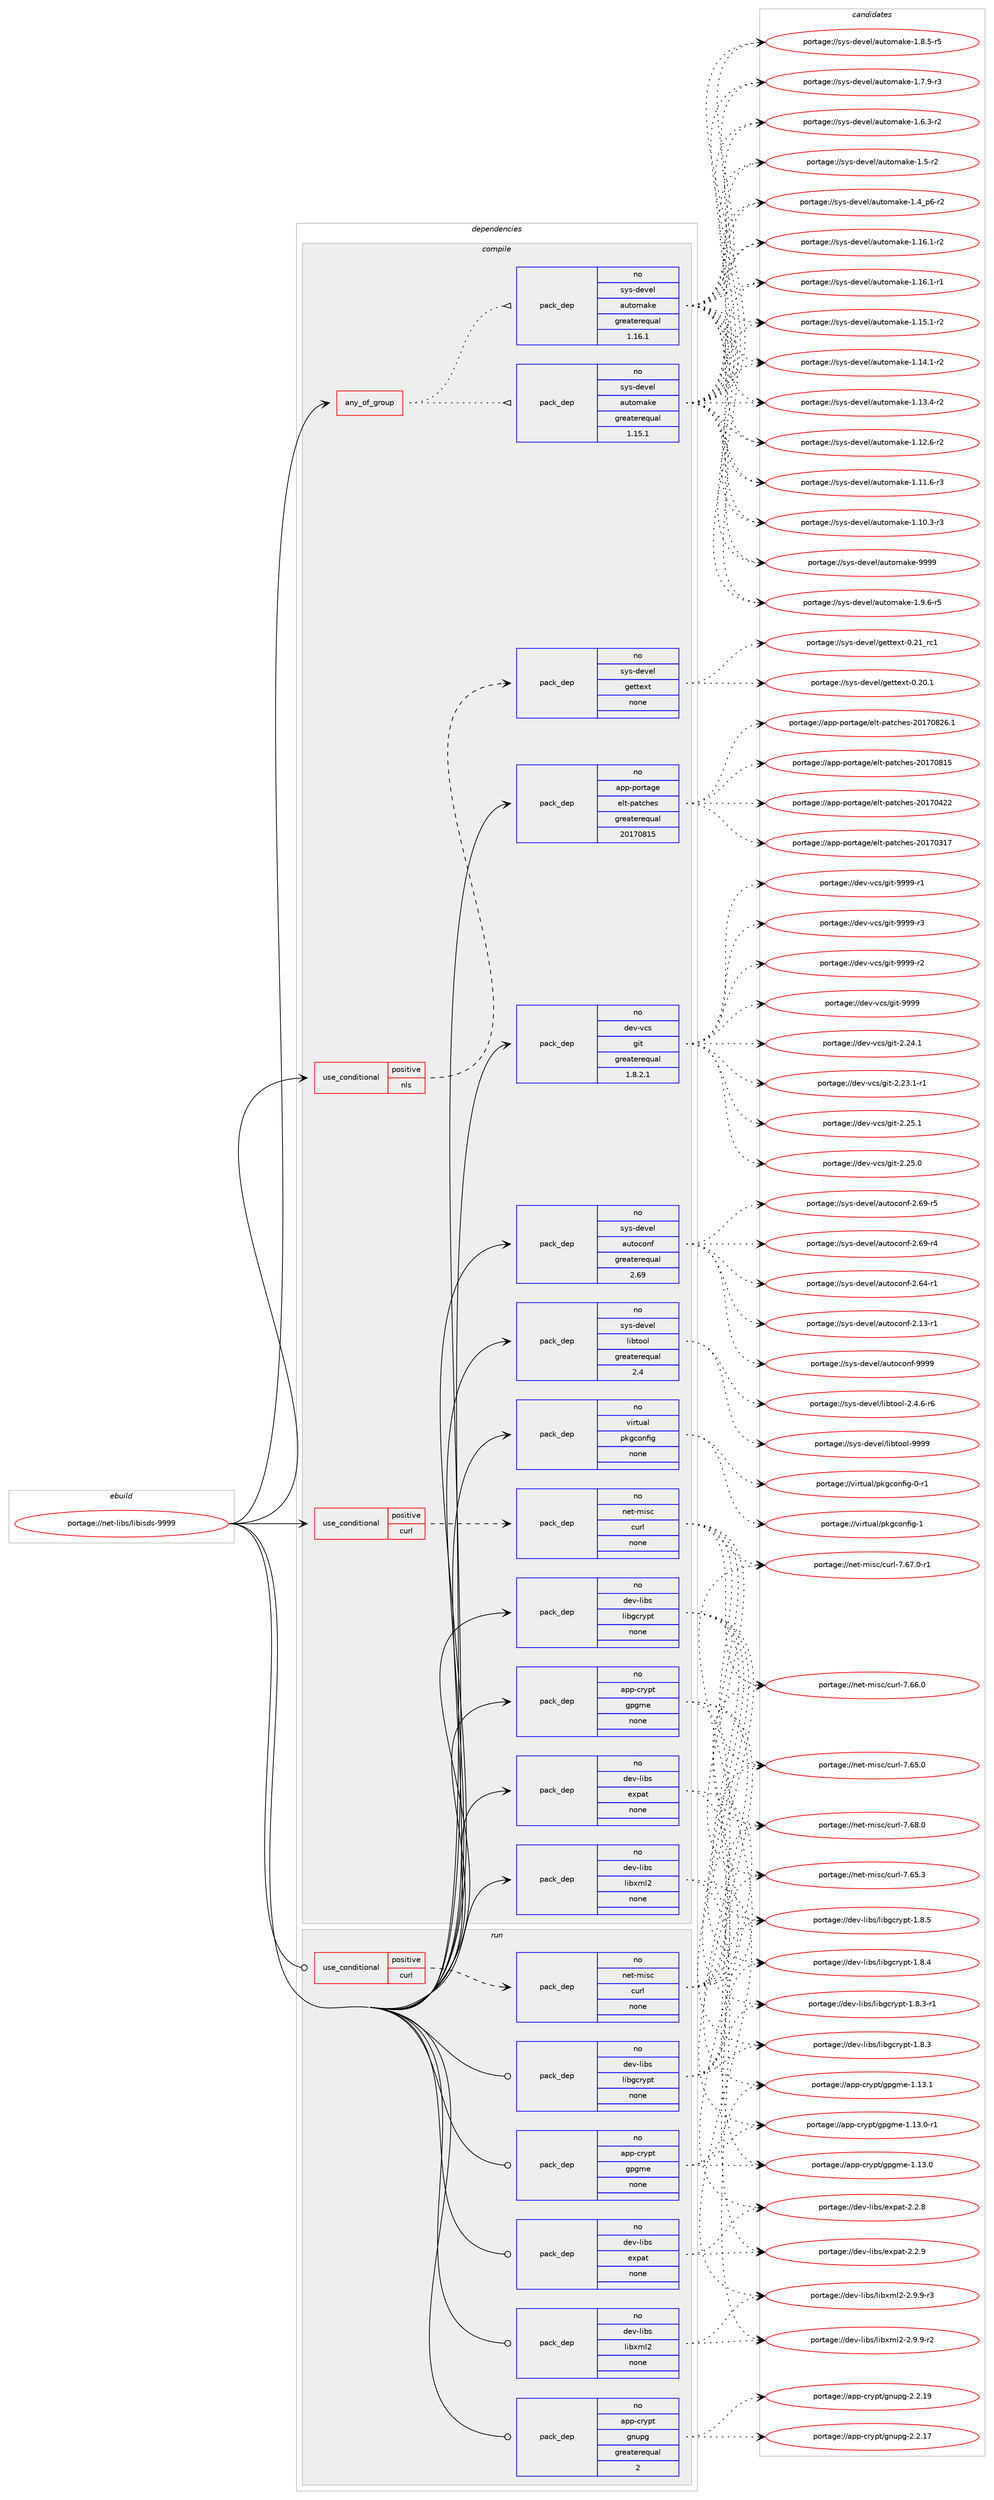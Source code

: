 digraph prolog {

# *************
# Graph options
# *************

newrank=true;
concentrate=true;
compound=true;
graph [rankdir=LR,fontname=Helvetica,fontsize=10,ranksep=1.5];#, ranksep=2.5, nodesep=0.2];
edge  [arrowhead=vee];
node  [fontname=Helvetica,fontsize=10];

# **********
# The ebuild
# **********

subgraph cluster_leftcol {
color=gray;
rank=same;
label=<<i>ebuild</i>>;
id [label="portage://net-libs/libisds-9999", color=red, width=4, href="../net-libs/libisds-9999.svg"];
}

# ****************
# The dependencies
# ****************

subgraph cluster_midcol {
color=gray;
label=<<i>dependencies</i>>;
subgraph cluster_compile {
fillcolor="#eeeeee";
style=filled;
label=<<i>compile</i>>;
subgraph any1589 {
dependency88542 [label=<<TABLE BORDER="0" CELLBORDER="1" CELLSPACING="0" CELLPADDING="4"><TR><TD CELLPADDING="10">any_of_group</TD></TR></TABLE>>, shape=none, color=red];subgraph pack67523 {
dependency88543 [label=<<TABLE BORDER="0" CELLBORDER="1" CELLSPACING="0" CELLPADDING="4" WIDTH="220"><TR><TD ROWSPAN="6" CELLPADDING="30">pack_dep</TD></TR><TR><TD WIDTH="110">no</TD></TR><TR><TD>sys-devel</TD></TR><TR><TD>automake</TD></TR><TR><TD>greaterequal</TD></TR><TR><TD>1.16.1</TD></TR></TABLE>>, shape=none, color=blue];
}
dependency88542:e -> dependency88543:w [weight=20,style="dotted",arrowhead="oinv"];
subgraph pack67524 {
dependency88544 [label=<<TABLE BORDER="0" CELLBORDER="1" CELLSPACING="0" CELLPADDING="4" WIDTH="220"><TR><TD ROWSPAN="6" CELLPADDING="30">pack_dep</TD></TR><TR><TD WIDTH="110">no</TD></TR><TR><TD>sys-devel</TD></TR><TR><TD>automake</TD></TR><TR><TD>greaterequal</TD></TR><TR><TD>1.15.1</TD></TR></TABLE>>, shape=none, color=blue];
}
dependency88542:e -> dependency88544:w [weight=20,style="dotted",arrowhead="oinv"];
}
id:e -> dependency88542:w [weight=20,style="solid",arrowhead="vee"];
subgraph cond19355 {
dependency88545 [label=<<TABLE BORDER="0" CELLBORDER="1" CELLSPACING="0" CELLPADDING="4"><TR><TD ROWSPAN="3" CELLPADDING="10">use_conditional</TD></TR><TR><TD>positive</TD></TR><TR><TD>curl</TD></TR></TABLE>>, shape=none, color=red];
subgraph pack67525 {
dependency88546 [label=<<TABLE BORDER="0" CELLBORDER="1" CELLSPACING="0" CELLPADDING="4" WIDTH="220"><TR><TD ROWSPAN="6" CELLPADDING="30">pack_dep</TD></TR><TR><TD WIDTH="110">no</TD></TR><TR><TD>net-misc</TD></TR><TR><TD>curl</TD></TR><TR><TD>none</TD></TR><TR><TD></TD></TR></TABLE>>, shape=none, color=blue];
}
dependency88545:e -> dependency88546:w [weight=20,style="dashed",arrowhead="vee"];
}
id:e -> dependency88545:w [weight=20,style="solid",arrowhead="vee"];
subgraph cond19356 {
dependency88547 [label=<<TABLE BORDER="0" CELLBORDER="1" CELLSPACING="0" CELLPADDING="4"><TR><TD ROWSPAN="3" CELLPADDING="10">use_conditional</TD></TR><TR><TD>positive</TD></TR><TR><TD>nls</TD></TR></TABLE>>, shape=none, color=red];
subgraph pack67526 {
dependency88548 [label=<<TABLE BORDER="0" CELLBORDER="1" CELLSPACING="0" CELLPADDING="4" WIDTH="220"><TR><TD ROWSPAN="6" CELLPADDING="30">pack_dep</TD></TR><TR><TD WIDTH="110">no</TD></TR><TR><TD>sys-devel</TD></TR><TR><TD>gettext</TD></TR><TR><TD>none</TD></TR><TR><TD></TD></TR></TABLE>>, shape=none, color=blue];
}
dependency88547:e -> dependency88548:w [weight=20,style="dashed",arrowhead="vee"];
}
id:e -> dependency88547:w [weight=20,style="solid",arrowhead="vee"];
subgraph pack67527 {
dependency88549 [label=<<TABLE BORDER="0" CELLBORDER="1" CELLSPACING="0" CELLPADDING="4" WIDTH="220"><TR><TD ROWSPAN="6" CELLPADDING="30">pack_dep</TD></TR><TR><TD WIDTH="110">no</TD></TR><TR><TD>app-crypt</TD></TR><TR><TD>gpgme</TD></TR><TR><TD>none</TD></TR><TR><TD></TD></TR></TABLE>>, shape=none, color=blue];
}
id:e -> dependency88549:w [weight=20,style="solid",arrowhead="vee"];
subgraph pack67528 {
dependency88550 [label=<<TABLE BORDER="0" CELLBORDER="1" CELLSPACING="0" CELLPADDING="4" WIDTH="220"><TR><TD ROWSPAN="6" CELLPADDING="30">pack_dep</TD></TR><TR><TD WIDTH="110">no</TD></TR><TR><TD>app-portage</TD></TR><TR><TD>elt-patches</TD></TR><TR><TD>greaterequal</TD></TR><TR><TD>20170815</TD></TR></TABLE>>, shape=none, color=blue];
}
id:e -> dependency88550:w [weight=20,style="solid",arrowhead="vee"];
subgraph pack67529 {
dependency88551 [label=<<TABLE BORDER="0" CELLBORDER="1" CELLSPACING="0" CELLPADDING="4" WIDTH="220"><TR><TD ROWSPAN="6" CELLPADDING="30">pack_dep</TD></TR><TR><TD WIDTH="110">no</TD></TR><TR><TD>dev-libs</TD></TR><TR><TD>expat</TD></TR><TR><TD>none</TD></TR><TR><TD></TD></TR></TABLE>>, shape=none, color=blue];
}
id:e -> dependency88551:w [weight=20,style="solid",arrowhead="vee"];
subgraph pack67530 {
dependency88552 [label=<<TABLE BORDER="0" CELLBORDER="1" CELLSPACING="0" CELLPADDING="4" WIDTH="220"><TR><TD ROWSPAN="6" CELLPADDING="30">pack_dep</TD></TR><TR><TD WIDTH="110">no</TD></TR><TR><TD>dev-libs</TD></TR><TR><TD>libgcrypt</TD></TR><TR><TD>none</TD></TR><TR><TD></TD></TR></TABLE>>, shape=none, color=blue];
}
id:e -> dependency88552:w [weight=20,style="solid",arrowhead="vee"];
subgraph pack67531 {
dependency88553 [label=<<TABLE BORDER="0" CELLBORDER="1" CELLSPACING="0" CELLPADDING="4" WIDTH="220"><TR><TD ROWSPAN="6" CELLPADDING="30">pack_dep</TD></TR><TR><TD WIDTH="110">no</TD></TR><TR><TD>dev-libs</TD></TR><TR><TD>libxml2</TD></TR><TR><TD>none</TD></TR><TR><TD></TD></TR></TABLE>>, shape=none, color=blue];
}
id:e -> dependency88553:w [weight=20,style="solid",arrowhead="vee"];
subgraph pack67532 {
dependency88554 [label=<<TABLE BORDER="0" CELLBORDER="1" CELLSPACING="0" CELLPADDING="4" WIDTH="220"><TR><TD ROWSPAN="6" CELLPADDING="30">pack_dep</TD></TR><TR><TD WIDTH="110">no</TD></TR><TR><TD>dev-vcs</TD></TR><TR><TD>git</TD></TR><TR><TD>greaterequal</TD></TR><TR><TD>1.8.2.1</TD></TR></TABLE>>, shape=none, color=blue];
}
id:e -> dependency88554:w [weight=20,style="solid",arrowhead="vee"];
subgraph pack67533 {
dependency88555 [label=<<TABLE BORDER="0" CELLBORDER="1" CELLSPACING="0" CELLPADDING="4" WIDTH="220"><TR><TD ROWSPAN="6" CELLPADDING="30">pack_dep</TD></TR><TR><TD WIDTH="110">no</TD></TR><TR><TD>sys-devel</TD></TR><TR><TD>autoconf</TD></TR><TR><TD>greaterequal</TD></TR><TR><TD>2.69</TD></TR></TABLE>>, shape=none, color=blue];
}
id:e -> dependency88555:w [weight=20,style="solid",arrowhead="vee"];
subgraph pack67534 {
dependency88556 [label=<<TABLE BORDER="0" CELLBORDER="1" CELLSPACING="0" CELLPADDING="4" WIDTH="220"><TR><TD ROWSPAN="6" CELLPADDING="30">pack_dep</TD></TR><TR><TD WIDTH="110">no</TD></TR><TR><TD>sys-devel</TD></TR><TR><TD>libtool</TD></TR><TR><TD>greaterequal</TD></TR><TR><TD>2.4</TD></TR></TABLE>>, shape=none, color=blue];
}
id:e -> dependency88556:w [weight=20,style="solid",arrowhead="vee"];
subgraph pack67535 {
dependency88557 [label=<<TABLE BORDER="0" CELLBORDER="1" CELLSPACING="0" CELLPADDING="4" WIDTH="220"><TR><TD ROWSPAN="6" CELLPADDING="30">pack_dep</TD></TR><TR><TD WIDTH="110">no</TD></TR><TR><TD>virtual</TD></TR><TR><TD>pkgconfig</TD></TR><TR><TD>none</TD></TR><TR><TD></TD></TR></TABLE>>, shape=none, color=blue];
}
id:e -> dependency88557:w [weight=20,style="solid",arrowhead="vee"];
}
subgraph cluster_compileandrun {
fillcolor="#eeeeee";
style=filled;
label=<<i>compile and run</i>>;
}
subgraph cluster_run {
fillcolor="#eeeeee";
style=filled;
label=<<i>run</i>>;
subgraph cond19357 {
dependency88558 [label=<<TABLE BORDER="0" CELLBORDER="1" CELLSPACING="0" CELLPADDING="4"><TR><TD ROWSPAN="3" CELLPADDING="10">use_conditional</TD></TR><TR><TD>positive</TD></TR><TR><TD>curl</TD></TR></TABLE>>, shape=none, color=red];
subgraph pack67536 {
dependency88559 [label=<<TABLE BORDER="0" CELLBORDER="1" CELLSPACING="0" CELLPADDING="4" WIDTH="220"><TR><TD ROWSPAN="6" CELLPADDING="30">pack_dep</TD></TR><TR><TD WIDTH="110">no</TD></TR><TR><TD>net-misc</TD></TR><TR><TD>curl</TD></TR><TR><TD>none</TD></TR><TR><TD></TD></TR></TABLE>>, shape=none, color=blue];
}
dependency88558:e -> dependency88559:w [weight=20,style="dashed",arrowhead="vee"];
}
id:e -> dependency88558:w [weight=20,style="solid",arrowhead="odot"];
subgraph pack67537 {
dependency88560 [label=<<TABLE BORDER="0" CELLBORDER="1" CELLSPACING="0" CELLPADDING="4" WIDTH="220"><TR><TD ROWSPAN="6" CELLPADDING="30">pack_dep</TD></TR><TR><TD WIDTH="110">no</TD></TR><TR><TD>app-crypt</TD></TR><TR><TD>gnupg</TD></TR><TR><TD>greaterequal</TD></TR><TR><TD>2</TD></TR></TABLE>>, shape=none, color=blue];
}
id:e -> dependency88560:w [weight=20,style="solid",arrowhead="odot"];
subgraph pack67538 {
dependency88561 [label=<<TABLE BORDER="0" CELLBORDER="1" CELLSPACING="0" CELLPADDING="4" WIDTH="220"><TR><TD ROWSPAN="6" CELLPADDING="30">pack_dep</TD></TR><TR><TD WIDTH="110">no</TD></TR><TR><TD>app-crypt</TD></TR><TR><TD>gpgme</TD></TR><TR><TD>none</TD></TR><TR><TD></TD></TR></TABLE>>, shape=none, color=blue];
}
id:e -> dependency88561:w [weight=20,style="solid",arrowhead="odot"];
subgraph pack67539 {
dependency88562 [label=<<TABLE BORDER="0" CELLBORDER="1" CELLSPACING="0" CELLPADDING="4" WIDTH="220"><TR><TD ROWSPAN="6" CELLPADDING="30">pack_dep</TD></TR><TR><TD WIDTH="110">no</TD></TR><TR><TD>dev-libs</TD></TR><TR><TD>expat</TD></TR><TR><TD>none</TD></TR><TR><TD></TD></TR></TABLE>>, shape=none, color=blue];
}
id:e -> dependency88562:w [weight=20,style="solid",arrowhead="odot"];
subgraph pack67540 {
dependency88563 [label=<<TABLE BORDER="0" CELLBORDER="1" CELLSPACING="0" CELLPADDING="4" WIDTH="220"><TR><TD ROWSPAN="6" CELLPADDING="30">pack_dep</TD></TR><TR><TD WIDTH="110">no</TD></TR><TR><TD>dev-libs</TD></TR><TR><TD>libgcrypt</TD></TR><TR><TD>none</TD></TR><TR><TD></TD></TR></TABLE>>, shape=none, color=blue];
}
id:e -> dependency88563:w [weight=20,style="solid",arrowhead="odot"];
subgraph pack67541 {
dependency88564 [label=<<TABLE BORDER="0" CELLBORDER="1" CELLSPACING="0" CELLPADDING="4" WIDTH="220"><TR><TD ROWSPAN="6" CELLPADDING="30">pack_dep</TD></TR><TR><TD WIDTH="110">no</TD></TR><TR><TD>dev-libs</TD></TR><TR><TD>libxml2</TD></TR><TR><TD>none</TD></TR><TR><TD></TD></TR></TABLE>>, shape=none, color=blue];
}
id:e -> dependency88564:w [weight=20,style="solid",arrowhead="odot"];
}
}

# **************
# The candidates
# **************

subgraph cluster_choices {
rank=same;
color=gray;
label=<<i>candidates</i>>;

subgraph choice67523 {
color=black;
nodesep=1;
choice115121115451001011181011084797117116111109971071014557575757 [label="portage://sys-devel/automake-9999", color=red, width=4,href="../sys-devel/automake-9999.svg"];
choice115121115451001011181011084797117116111109971071014549465746544511453 [label="portage://sys-devel/automake-1.9.6-r5", color=red, width=4,href="../sys-devel/automake-1.9.6-r5.svg"];
choice115121115451001011181011084797117116111109971071014549465646534511453 [label="portage://sys-devel/automake-1.8.5-r5", color=red, width=4,href="../sys-devel/automake-1.8.5-r5.svg"];
choice115121115451001011181011084797117116111109971071014549465546574511451 [label="portage://sys-devel/automake-1.7.9-r3", color=red, width=4,href="../sys-devel/automake-1.7.9-r3.svg"];
choice115121115451001011181011084797117116111109971071014549465446514511450 [label="portage://sys-devel/automake-1.6.3-r2", color=red, width=4,href="../sys-devel/automake-1.6.3-r2.svg"];
choice11512111545100101118101108479711711611110997107101454946534511450 [label="portage://sys-devel/automake-1.5-r2", color=red, width=4,href="../sys-devel/automake-1.5-r2.svg"];
choice115121115451001011181011084797117116111109971071014549465295112544511450 [label="portage://sys-devel/automake-1.4_p6-r2", color=red, width=4,href="../sys-devel/automake-1.4_p6-r2.svg"];
choice11512111545100101118101108479711711611110997107101454946495446494511450 [label="portage://sys-devel/automake-1.16.1-r2", color=red, width=4,href="../sys-devel/automake-1.16.1-r2.svg"];
choice11512111545100101118101108479711711611110997107101454946495446494511449 [label="portage://sys-devel/automake-1.16.1-r1", color=red, width=4,href="../sys-devel/automake-1.16.1-r1.svg"];
choice11512111545100101118101108479711711611110997107101454946495346494511450 [label="portage://sys-devel/automake-1.15.1-r2", color=red, width=4,href="../sys-devel/automake-1.15.1-r2.svg"];
choice11512111545100101118101108479711711611110997107101454946495246494511450 [label="portage://sys-devel/automake-1.14.1-r2", color=red, width=4,href="../sys-devel/automake-1.14.1-r2.svg"];
choice11512111545100101118101108479711711611110997107101454946495146524511450 [label="portage://sys-devel/automake-1.13.4-r2", color=red, width=4,href="../sys-devel/automake-1.13.4-r2.svg"];
choice11512111545100101118101108479711711611110997107101454946495046544511450 [label="portage://sys-devel/automake-1.12.6-r2", color=red, width=4,href="../sys-devel/automake-1.12.6-r2.svg"];
choice11512111545100101118101108479711711611110997107101454946494946544511451 [label="portage://sys-devel/automake-1.11.6-r3", color=red, width=4,href="../sys-devel/automake-1.11.6-r3.svg"];
choice11512111545100101118101108479711711611110997107101454946494846514511451 [label="portage://sys-devel/automake-1.10.3-r3", color=red, width=4,href="../sys-devel/automake-1.10.3-r3.svg"];
dependency88543:e -> choice115121115451001011181011084797117116111109971071014557575757:w [style=dotted,weight="100"];
dependency88543:e -> choice115121115451001011181011084797117116111109971071014549465746544511453:w [style=dotted,weight="100"];
dependency88543:e -> choice115121115451001011181011084797117116111109971071014549465646534511453:w [style=dotted,weight="100"];
dependency88543:e -> choice115121115451001011181011084797117116111109971071014549465546574511451:w [style=dotted,weight="100"];
dependency88543:e -> choice115121115451001011181011084797117116111109971071014549465446514511450:w [style=dotted,weight="100"];
dependency88543:e -> choice11512111545100101118101108479711711611110997107101454946534511450:w [style=dotted,weight="100"];
dependency88543:e -> choice115121115451001011181011084797117116111109971071014549465295112544511450:w [style=dotted,weight="100"];
dependency88543:e -> choice11512111545100101118101108479711711611110997107101454946495446494511450:w [style=dotted,weight="100"];
dependency88543:e -> choice11512111545100101118101108479711711611110997107101454946495446494511449:w [style=dotted,weight="100"];
dependency88543:e -> choice11512111545100101118101108479711711611110997107101454946495346494511450:w [style=dotted,weight="100"];
dependency88543:e -> choice11512111545100101118101108479711711611110997107101454946495246494511450:w [style=dotted,weight="100"];
dependency88543:e -> choice11512111545100101118101108479711711611110997107101454946495146524511450:w [style=dotted,weight="100"];
dependency88543:e -> choice11512111545100101118101108479711711611110997107101454946495046544511450:w [style=dotted,weight="100"];
dependency88543:e -> choice11512111545100101118101108479711711611110997107101454946494946544511451:w [style=dotted,weight="100"];
dependency88543:e -> choice11512111545100101118101108479711711611110997107101454946494846514511451:w [style=dotted,weight="100"];
}
subgraph choice67524 {
color=black;
nodesep=1;
choice115121115451001011181011084797117116111109971071014557575757 [label="portage://sys-devel/automake-9999", color=red, width=4,href="../sys-devel/automake-9999.svg"];
choice115121115451001011181011084797117116111109971071014549465746544511453 [label="portage://sys-devel/automake-1.9.6-r5", color=red, width=4,href="../sys-devel/automake-1.9.6-r5.svg"];
choice115121115451001011181011084797117116111109971071014549465646534511453 [label="portage://sys-devel/automake-1.8.5-r5", color=red, width=4,href="../sys-devel/automake-1.8.5-r5.svg"];
choice115121115451001011181011084797117116111109971071014549465546574511451 [label="portage://sys-devel/automake-1.7.9-r3", color=red, width=4,href="../sys-devel/automake-1.7.9-r3.svg"];
choice115121115451001011181011084797117116111109971071014549465446514511450 [label="portage://sys-devel/automake-1.6.3-r2", color=red, width=4,href="../sys-devel/automake-1.6.3-r2.svg"];
choice11512111545100101118101108479711711611110997107101454946534511450 [label="portage://sys-devel/automake-1.5-r2", color=red, width=4,href="../sys-devel/automake-1.5-r2.svg"];
choice115121115451001011181011084797117116111109971071014549465295112544511450 [label="portage://sys-devel/automake-1.4_p6-r2", color=red, width=4,href="../sys-devel/automake-1.4_p6-r2.svg"];
choice11512111545100101118101108479711711611110997107101454946495446494511450 [label="portage://sys-devel/automake-1.16.1-r2", color=red, width=4,href="../sys-devel/automake-1.16.1-r2.svg"];
choice11512111545100101118101108479711711611110997107101454946495446494511449 [label="portage://sys-devel/automake-1.16.1-r1", color=red, width=4,href="../sys-devel/automake-1.16.1-r1.svg"];
choice11512111545100101118101108479711711611110997107101454946495346494511450 [label="portage://sys-devel/automake-1.15.1-r2", color=red, width=4,href="../sys-devel/automake-1.15.1-r2.svg"];
choice11512111545100101118101108479711711611110997107101454946495246494511450 [label="portage://sys-devel/automake-1.14.1-r2", color=red, width=4,href="../sys-devel/automake-1.14.1-r2.svg"];
choice11512111545100101118101108479711711611110997107101454946495146524511450 [label="portage://sys-devel/automake-1.13.4-r2", color=red, width=4,href="../sys-devel/automake-1.13.4-r2.svg"];
choice11512111545100101118101108479711711611110997107101454946495046544511450 [label="portage://sys-devel/automake-1.12.6-r2", color=red, width=4,href="../sys-devel/automake-1.12.6-r2.svg"];
choice11512111545100101118101108479711711611110997107101454946494946544511451 [label="portage://sys-devel/automake-1.11.6-r3", color=red, width=4,href="../sys-devel/automake-1.11.6-r3.svg"];
choice11512111545100101118101108479711711611110997107101454946494846514511451 [label="portage://sys-devel/automake-1.10.3-r3", color=red, width=4,href="../sys-devel/automake-1.10.3-r3.svg"];
dependency88544:e -> choice115121115451001011181011084797117116111109971071014557575757:w [style=dotted,weight="100"];
dependency88544:e -> choice115121115451001011181011084797117116111109971071014549465746544511453:w [style=dotted,weight="100"];
dependency88544:e -> choice115121115451001011181011084797117116111109971071014549465646534511453:w [style=dotted,weight="100"];
dependency88544:e -> choice115121115451001011181011084797117116111109971071014549465546574511451:w [style=dotted,weight="100"];
dependency88544:e -> choice115121115451001011181011084797117116111109971071014549465446514511450:w [style=dotted,weight="100"];
dependency88544:e -> choice11512111545100101118101108479711711611110997107101454946534511450:w [style=dotted,weight="100"];
dependency88544:e -> choice115121115451001011181011084797117116111109971071014549465295112544511450:w [style=dotted,weight="100"];
dependency88544:e -> choice11512111545100101118101108479711711611110997107101454946495446494511450:w [style=dotted,weight="100"];
dependency88544:e -> choice11512111545100101118101108479711711611110997107101454946495446494511449:w [style=dotted,weight="100"];
dependency88544:e -> choice11512111545100101118101108479711711611110997107101454946495346494511450:w [style=dotted,weight="100"];
dependency88544:e -> choice11512111545100101118101108479711711611110997107101454946495246494511450:w [style=dotted,weight="100"];
dependency88544:e -> choice11512111545100101118101108479711711611110997107101454946495146524511450:w [style=dotted,weight="100"];
dependency88544:e -> choice11512111545100101118101108479711711611110997107101454946495046544511450:w [style=dotted,weight="100"];
dependency88544:e -> choice11512111545100101118101108479711711611110997107101454946494946544511451:w [style=dotted,weight="100"];
dependency88544:e -> choice11512111545100101118101108479711711611110997107101454946494846514511451:w [style=dotted,weight="100"];
}
subgraph choice67525 {
color=black;
nodesep=1;
choice1101011164510910511599479911711410845554654564648 [label="portage://net-misc/curl-7.68.0", color=red, width=4,href="../net-misc/curl-7.68.0.svg"];
choice11010111645109105115994799117114108455546545546484511449 [label="portage://net-misc/curl-7.67.0-r1", color=red, width=4,href="../net-misc/curl-7.67.0-r1.svg"];
choice1101011164510910511599479911711410845554654544648 [label="portage://net-misc/curl-7.66.0", color=red, width=4,href="../net-misc/curl-7.66.0.svg"];
choice1101011164510910511599479911711410845554654534651 [label="portage://net-misc/curl-7.65.3", color=red, width=4,href="../net-misc/curl-7.65.3.svg"];
choice1101011164510910511599479911711410845554654534648 [label="portage://net-misc/curl-7.65.0", color=red, width=4,href="../net-misc/curl-7.65.0.svg"];
dependency88546:e -> choice1101011164510910511599479911711410845554654564648:w [style=dotted,weight="100"];
dependency88546:e -> choice11010111645109105115994799117114108455546545546484511449:w [style=dotted,weight="100"];
dependency88546:e -> choice1101011164510910511599479911711410845554654544648:w [style=dotted,weight="100"];
dependency88546:e -> choice1101011164510910511599479911711410845554654534651:w [style=dotted,weight="100"];
dependency88546:e -> choice1101011164510910511599479911711410845554654534648:w [style=dotted,weight="100"];
}
subgraph choice67526 {
color=black;
nodesep=1;
choice11512111545100101118101108471031011161161011201164548465049951149949 [label="portage://sys-devel/gettext-0.21_rc1", color=red, width=4,href="../sys-devel/gettext-0.21_rc1.svg"];
choice115121115451001011181011084710310111611610112011645484650484649 [label="portage://sys-devel/gettext-0.20.1", color=red, width=4,href="../sys-devel/gettext-0.20.1.svg"];
dependency88548:e -> choice11512111545100101118101108471031011161161011201164548465049951149949:w [style=dotted,weight="100"];
dependency88548:e -> choice115121115451001011181011084710310111611610112011645484650484649:w [style=dotted,weight="100"];
}
subgraph choice67527 {
color=black;
nodesep=1;
choice9711211245991141211121164710311210310910145494649514649 [label="portage://app-crypt/gpgme-1.13.1", color=red, width=4,href="../app-crypt/gpgme-1.13.1.svg"];
choice97112112459911412111211647103112103109101454946495146484511449 [label="portage://app-crypt/gpgme-1.13.0-r1", color=red, width=4,href="../app-crypt/gpgme-1.13.0-r1.svg"];
choice9711211245991141211121164710311210310910145494649514648 [label="portage://app-crypt/gpgme-1.13.0", color=red, width=4,href="../app-crypt/gpgme-1.13.0.svg"];
dependency88549:e -> choice9711211245991141211121164710311210310910145494649514649:w [style=dotted,weight="100"];
dependency88549:e -> choice97112112459911412111211647103112103109101454946495146484511449:w [style=dotted,weight="100"];
dependency88549:e -> choice9711211245991141211121164710311210310910145494649514648:w [style=dotted,weight="100"];
}
subgraph choice67528 {
color=black;
nodesep=1;
choice971121124511211111411697103101471011081164511297116991041011154550484955485650544649 [label="portage://app-portage/elt-patches-20170826.1", color=red, width=4,href="../app-portage/elt-patches-20170826.1.svg"];
choice97112112451121111141169710310147101108116451129711699104101115455048495548564953 [label="portage://app-portage/elt-patches-20170815", color=red, width=4,href="../app-portage/elt-patches-20170815.svg"];
choice97112112451121111141169710310147101108116451129711699104101115455048495548525050 [label="portage://app-portage/elt-patches-20170422", color=red, width=4,href="../app-portage/elt-patches-20170422.svg"];
choice97112112451121111141169710310147101108116451129711699104101115455048495548514955 [label="portage://app-portage/elt-patches-20170317", color=red, width=4,href="../app-portage/elt-patches-20170317.svg"];
dependency88550:e -> choice971121124511211111411697103101471011081164511297116991041011154550484955485650544649:w [style=dotted,weight="100"];
dependency88550:e -> choice97112112451121111141169710310147101108116451129711699104101115455048495548564953:w [style=dotted,weight="100"];
dependency88550:e -> choice97112112451121111141169710310147101108116451129711699104101115455048495548525050:w [style=dotted,weight="100"];
dependency88550:e -> choice97112112451121111141169710310147101108116451129711699104101115455048495548514955:w [style=dotted,weight="100"];
}
subgraph choice67529 {
color=black;
nodesep=1;
choice10010111845108105981154710112011297116455046504657 [label="portage://dev-libs/expat-2.2.9", color=red, width=4,href="../dev-libs/expat-2.2.9.svg"];
choice10010111845108105981154710112011297116455046504656 [label="portage://dev-libs/expat-2.2.8", color=red, width=4,href="../dev-libs/expat-2.2.8.svg"];
dependency88551:e -> choice10010111845108105981154710112011297116455046504657:w [style=dotted,weight="100"];
dependency88551:e -> choice10010111845108105981154710112011297116455046504656:w [style=dotted,weight="100"];
}
subgraph choice67530 {
color=black;
nodesep=1;
choice1001011184510810598115471081059810399114121112116454946564653 [label="portage://dev-libs/libgcrypt-1.8.5", color=red, width=4,href="../dev-libs/libgcrypt-1.8.5.svg"];
choice1001011184510810598115471081059810399114121112116454946564652 [label="portage://dev-libs/libgcrypt-1.8.4", color=red, width=4,href="../dev-libs/libgcrypt-1.8.4.svg"];
choice10010111845108105981154710810598103991141211121164549465646514511449 [label="portage://dev-libs/libgcrypt-1.8.3-r1", color=red, width=4,href="../dev-libs/libgcrypt-1.8.3-r1.svg"];
choice1001011184510810598115471081059810399114121112116454946564651 [label="portage://dev-libs/libgcrypt-1.8.3", color=red, width=4,href="../dev-libs/libgcrypt-1.8.3.svg"];
dependency88552:e -> choice1001011184510810598115471081059810399114121112116454946564653:w [style=dotted,weight="100"];
dependency88552:e -> choice1001011184510810598115471081059810399114121112116454946564652:w [style=dotted,weight="100"];
dependency88552:e -> choice10010111845108105981154710810598103991141211121164549465646514511449:w [style=dotted,weight="100"];
dependency88552:e -> choice1001011184510810598115471081059810399114121112116454946564651:w [style=dotted,weight="100"];
}
subgraph choice67531 {
color=black;
nodesep=1;
choice10010111845108105981154710810598120109108504550465746574511451 [label="portage://dev-libs/libxml2-2.9.9-r3", color=red, width=4,href="../dev-libs/libxml2-2.9.9-r3.svg"];
choice10010111845108105981154710810598120109108504550465746574511450 [label="portage://dev-libs/libxml2-2.9.9-r2", color=red, width=4,href="../dev-libs/libxml2-2.9.9-r2.svg"];
dependency88553:e -> choice10010111845108105981154710810598120109108504550465746574511451:w [style=dotted,weight="100"];
dependency88553:e -> choice10010111845108105981154710810598120109108504550465746574511450:w [style=dotted,weight="100"];
}
subgraph choice67532 {
color=black;
nodesep=1;
choice10010111845118991154710310511645575757574511451 [label="portage://dev-vcs/git-9999-r3", color=red, width=4,href="../dev-vcs/git-9999-r3.svg"];
choice10010111845118991154710310511645575757574511450 [label="portage://dev-vcs/git-9999-r2", color=red, width=4,href="../dev-vcs/git-9999-r2.svg"];
choice10010111845118991154710310511645575757574511449 [label="portage://dev-vcs/git-9999-r1", color=red, width=4,href="../dev-vcs/git-9999-r1.svg"];
choice1001011184511899115471031051164557575757 [label="portage://dev-vcs/git-9999", color=red, width=4,href="../dev-vcs/git-9999.svg"];
choice10010111845118991154710310511645504650534649 [label="portage://dev-vcs/git-2.25.1", color=red, width=4,href="../dev-vcs/git-2.25.1.svg"];
choice10010111845118991154710310511645504650534648 [label="portage://dev-vcs/git-2.25.0", color=red, width=4,href="../dev-vcs/git-2.25.0.svg"];
choice10010111845118991154710310511645504650524649 [label="portage://dev-vcs/git-2.24.1", color=red, width=4,href="../dev-vcs/git-2.24.1.svg"];
choice100101118451189911547103105116455046505146494511449 [label="portage://dev-vcs/git-2.23.1-r1", color=red, width=4,href="../dev-vcs/git-2.23.1-r1.svg"];
dependency88554:e -> choice10010111845118991154710310511645575757574511451:w [style=dotted,weight="100"];
dependency88554:e -> choice10010111845118991154710310511645575757574511450:w [style=dotted,weight="100"];
dependency88554:e -> choice10010111845118991154710310511645575757574511449:w [style=dotted,weight="100"];
dependency88554:e -> choice1001011184511899115471031051164557575757:w [style=dotted,weight="100"];
dependency88554:e -> choice10010111845118991154710310511645504650534649:w [style=dotted,weight="100"];
dependency88554:e -> choice10010111845118991154710310511645504650534648:w [style=dotted,weight="100"];
dependency88554:e -> choice10010111845118991154710310511645504650524649:w [style=dotted,weight="100"];
dependency88554:e -> choice100101118451189911547103105116455046505146494511449:w [style=dotted,weight="100"];
}
subgraph choice67533 {
color=black;
nodesep=1;
choice115121115451001011181011084797117116111991111101024557575757 [label="portage://sys-devel/autoconf-9999", color=red, width=4,href="../sys-devel/autoconf-9999.svg"];
choice1151211154510010111810110847971171161119911111010245504654574511453 [label="portage://sys-devel/autoconf-2.69-r5", color=red, width=4,href="../sys-devel/autoconf-2.69-r5.svg"];
choice1151211154510010111810110847971171161119911111010245504654574511452 [label="portage://sys-devel/autoconf-2.69-r4", color=red, width=4,href="../sys-devel/autoconf-2.69-r4.svg"];
choice1151211154510010111810110847971171161119911111010245504654524511449 [label="portage://sys-devel/autoconf-2.64-r1", color=red, width=4,href="../sys-devel/autoconf-2.64-r1.svg"];
choice1151211154510010111810110847971171161119911111010245504649514511449 [label="portage://sys-devel/autoconf-2.13-r1", color=red, width=4,href="../sys-devel/autoconf-2.13-r1.svg"];
dependency88555:e -> choice115121115451001011181011084797117116111991111101024557575757:w [style=dotted,weight="100"];
dependency88555:e -> choice1151211154510010111810110847971171161119911111010245504654574511453:w [style=dotted,weight="100"];
dependency88555:e -> choice1151211154510010111810110847971171161119911111010245504654574511452:w [style=dotted,weight="100"];
dependency88555:e -> choice1151211154510010111810110847971171161119911111010245504654524511449:w [style=dotted,weight="100"];
dependency88555:e -> choice1151211154510010111810110847971171161119911111010245504649514511449:w [style=dotted,weight="100"];
}
subgraph choice67534 {
color=black;
nodesep=1;
choice1151211154510010111810110847108105981161111111084557575757 [label="portage://sys-devel/libtool-9999", color=red, width=4,href="../sys-devel/libtool-9999.svg"];
choice1151211154510010111810110847108105981161111111084550465246544511454 [label="portage://sys-devel/libtool-2.4.6-r6", color=red, width=4,href="../sys-devel/libtool-2.4.6-r6.svg"];
dependency88556:e -> choice1151211154510010111810110847108105981161111111084557575757:w [style=dotted,weight="100"];
dependency88556:e -> choice1151211154510010111810110847108105981161111111084550465246544511454:w [style=dotted,weight="100"];
}
subgraph choice67535 {
color=black;
nodesep=1;
choice1181051141161179710847112107103991111101021051034549 [label="portage://virtual/pkgconfig-1", color=red, width=4,href="../virtual/pkgconfig-1.svg"];
choice11810511411611797108471121071039911111010210510345484511449 [label="portage://virtual/pkgconfig-0-r1", color=red, width=4,href="../virtual/pkgconfig-0-r1.svg"];
dependency88557:e -> choice1181051141161179710847112107103991111101021051034549:w [style=dotted,weight="100"];
dependency88557:e -> choice11810511411611797108471121071039911111010210510345484511449:w [style=dotted,weight="100"];
}
subgraph choice67536 {
color=black;
nodesep=1;
choice1101011164510910511599479911711410845554654564648 [label="portage://net-misc/curl-7.68.0", color=red, width=4,href="../net-misc/curl-7.68.0.svg"];
choice11010111645109105115994799117114108455546545546484511449 [label="portage://net-misc/curl-7.67.0-r1", color=red, width=4,href="../net-misc/curl-7.67.0-r1.svg"];
choice1101011164510910511599479911711410845554654544648 [label="portage://net-misc/curl-7.66.0", color=red, width=4,href="../net-misc/curl-7.66.0.svg"];
choice1101011164510910511599479911711410845554654534651 [label="portage://net-misc/curl-7.65.3", color=red, width=4,href="../net-misc/curl-7.65.3.svg"];
choice1101011164510910511599479911711410845554654534648 [label="portage://net-misc/curl-7.65.0", color=red, width=4,href="../net-misc/curl-7.65.0.svg"];
dependency88559:e -> choice1101011164510910511599479911711410845554654564648:w [style=dotted,weight="100"];
dependency88559:e -> choice11010111645109105115994799117114108455546545546484511449:w [style=dotted,weight="100"];
dependency88559:e -> choice1101011164510910511599479911711410845554654544648:w [style=dotted,weight="100"];
dependency88559:e -> choice1101011164510910511599479911711410845554654534651:w [style=dotted,weight="100"];
dependency88559:e -> choice1101011164510910511599479911711410845554654534648:w [style=dotted,weight="100"];
}
subgraph choice67537 {
color=black;
nodesep=1;
choice9711211245991141211121164710311011711210345504650464957 [label="portage://app-crypt/gnupg-2.2.19", color=red, width=4,href="../app-crypt/gnupg-2.2.19.svg"];
choice9711211245991141211121164710311011711210345504650464955 [label="portage://app-crypt/gnupg-2.2.17", color=red, width=4,href="../app-crypt/gnupg-2.2.17.svg"];
dependency88560:e -> choice9711211245991141211121164710311011711210345504650464957:w [style=dotted,weight="100"];
dependency88560:e -> choice9711211245991141211121164710311011711210345504650464955:w [style=dotted,weight="100"];
}
subgraph choice67538 {
color=black;
nodesep=1;
choice9711211245991141211121164710311210310910145494649514649 [label="portage://app-crypt/gpgme-1.13.1", color=red, width=4,href="../app-crypt/gpgme-1.13.1.svg"];
choice97112112459911412111211647103112103109101454946495146484511449 [label="portage://app-crypt/gpgme-1.13.0-r1", color=red, width=4,href="../app-crypt/gpgme-1.13.0-r1.svg"];
choice9711211245991141211121164710311210310910145494649514648 [label="portage://app-crypt/gpgme-1.13.0", color=red, width=4,href="../app-crypt/gpgme-1.13.0.svg"];
dependency88561:e -> choice9711211245991141211121164710311210310910145494649514649:w [style=dotted,weight="100"];
dependency88561:e -> choice97112112459911412111211647103112103109101454946495146484511449:w [style=dotted,weight="100"];
dependency88561:e -> choice9711211245991141211121164710311210310910145494649514648:w [style=dotted,weight="100"];
}
subgraph choice67539 {
color=black;
nodesep=1;
choice10010111845108105981154710112011297116455046504657 [label="portage://dev-libs/expat-2.2.9", color=red, width=4,href="../dev-libs/expat-2.2.9.svg"];
choice10010111845108105981154710112011297116455046504656 [label="portage://dev-libs/expat-2.2.8", color=red, width=4,href="../dev-libs/expat-2.2.8.svg"];
dependency88562:e -> choice10010111845108105981154710112011297116455046504657:w [style=dotted,weight="100"];
dependency88562:e -> choice10010111845108105981154710112011297116455046504656:w [style=dotted,weight="100"];
}
subgraph choice67540 {
color=black;
nodesep=1;
choice1001011184510810598115471081059810399114121112116454946564653 [label="portage://dev-libs/libgcrypt-1.8.5", color=red, width=4,href="../dev-libs/libgcrypt-1.8.5.svg"];
choice1001011184510810598115471081059810399114121112116454946564652 [label="portage://dev-libs/libgcrypt-1.8.4", color=red, width=4,href="../dev-libs/libgcrypt-1.8.4.svg"];
choice10010111845108105981154710810598103991141211121164549465646514511449 [label="portage://dev-libs/libgcrypt-1.8.3-r1", color=red, width=4,href="../dev-libs/libgcrypt-1.8.3-r1.svg"];
choice1001011184510810598115471081059810399114121112116454946564651 [label="portage://dev-libs/libgcrypt-1.8.3", color=red, width=4,href="../dev-libs/libgcrypt-1.8.3.svg"];
dependency88563:e -> choice1001011184510810598115471081059810399114121112116454946564653:w [style=dotted,weight="100"];
dependency88563:e -> choice1001011184510810598115471081059810399114121112116454946564652:w [style=dotted,weight="100"];
dependency88563:e -> choice10010111845108105981154710810598103991141211121164549465646514511449:w [style=dotted,weight="100"];
dependency88563:e -> choice1001011184510810598115471081059810399114121112116454946564651:w [style=dotted,weight="100"];
}
subgraph choice67541 {
color=black;
nodesep=1;
choice10010111845108105981154710810598120109108504550465746574511451 [label="portage://dev-libs/libxml2-2.9.9-r3", color=red, width=4,href="../dev-libs/libxml2-2.9.9-r3.svg"];
choice10010111845108105981154710810598120109108504550465746574511450 [label="portage://dev-libs/libxml2-2.9.9-r2", color=red, width=4,href="../dev-libs/libxml2-2.9.9-r2.svg"];
dependency88564:e -> choice10010111845108105981154710810598120109108504550465746574511451:w [style=dotted,weight="100"];
dependency88564:e -> choice10010111845108105981154710810598120109108504550465746574511450:w [style=dotted,weight="100"];
}
}

}
